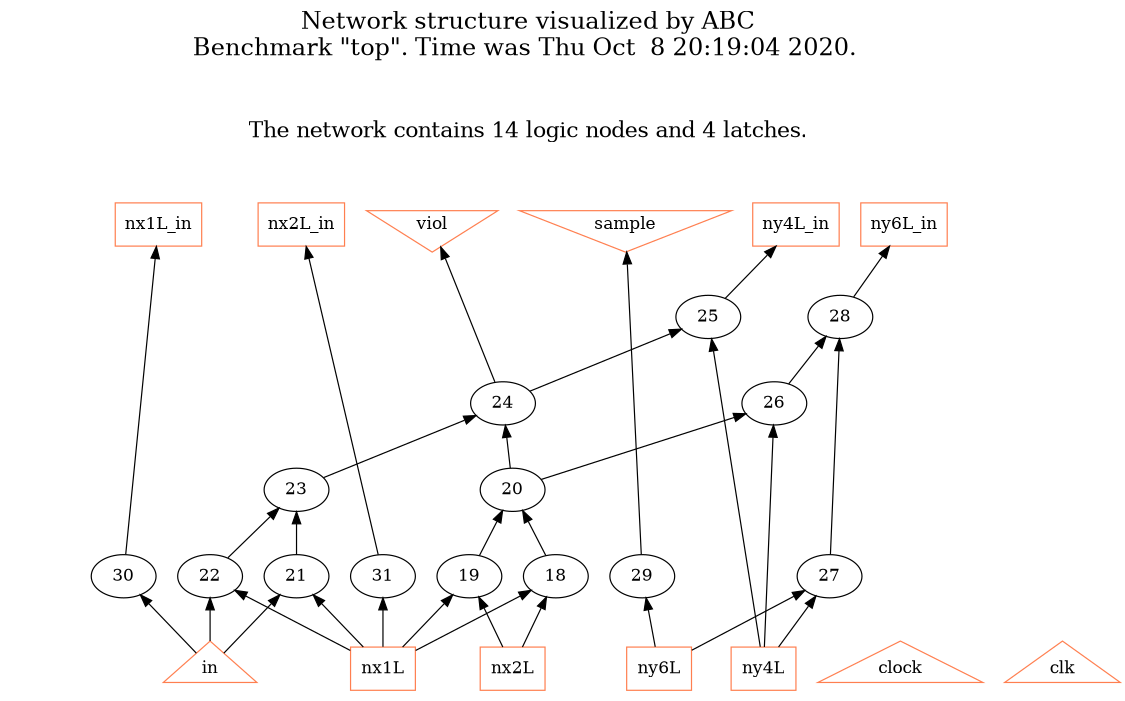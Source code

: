 # Network structure generated by ABC

digraph network {
size = "7.5,10";
center = true;
edge [dir = back];

{
  node [shape = plaintext];
  edge [style = invis];
  LevelTitle1 [label=""];
  LevelTitle2 [label=""];
  Level5 [label = ""];
  Level4 [label = ""];
  Level3 [label = ""];
  Level2 [label = ""];
  Level1 [label = ""];
  Level0 [label = ""];
  LevelTitle1 ->  LevelTitle2 ->  Level5 ->  Level4 ->  Level3 ->  Level2 ->  Level1 ->  Level0;
}

{
  rank = same;
  LevelTitle1;
  title1 [shape=plaintext,
          fontsize=20,
          fontname = "Times-Roman",
          label="Network structure visualized by ABC\nBenchmark \"top\". Time was Thu Oct  8 20:19:04 2020. "
         ];
}

{
  rank = same;
  LevelTitle2;
  title2 [shape=plaintext,
          fontsize=18,
          fontname = "Times-Roman",
          label="The network contains 14 logic nodes and 4 latches.\n"
         ];
}

{
  rank = same;
  Level5;
  Node4 [label = "viol", shape = invtriangle, color = coral, fillcolor = coral];
  Node5 [label = "sample", shape = invtriangle, color = coral, fillcolor = coral];
  Node7 [label = "ny4L_in", shape = box, color = coral, fillcolor = coral];
  Node10 [label = "ny6L_in", shape = box, color = coral, fillcolor = coral];
  Node13 [label = "nx1L_in", shape = box, color = coral, fillcolor = coral];
  Node16 [label = "nx2L_in", shape = box, color = coral, fillcolor = coral];
}

{
  rank = same;
  Level4;
  Node25 [label = "25\n", shape = ellipse];
  Node28 [label = "28\n", shape = ellipse];
}

{
  rank = same;
  Level3;
  Node24 [label = "24\n", shape = ellipse];
  Node26 [label = "26\n", shape = ellipse];
}

{
  rank = same;
  Level2;
  Node20 [label = "20\n", shape = ellipse];
  Node23 [label = "23\n", shape = ellipse];
}

{
  rank = same;
  Level1;
  Node18 [label = "18\n", shape = ellipse];
  Node19 [label = "19\n", shape = ellipse];
  Node21 [label = "21\n", shape = ellipse];
  Node22 [label = "22\n", shape = ellipse];
  Node27 [label = "27\n", shape = ellipse];
  Node29 [label = "29\n", shape = ellipse];
  Node30 [label = "30\n", shape = ellipse];
  Node31 [label = "31\n", shape = ellipse];
}

{
  rank = same;
  Level0;
  Node1 [label = "clock", shape = triangle, color = coral, fillcolor = coral];
  Node2 [label = "in", shape = triangle, color = coral, fillcolor = coral];
  Node3 [label = "clk", shape = triangle, color = coral, fillcolor = coral];
  Node8 [label = "ny4L", shape = box, color = coral, fillcolor = coral];
  Node11 [label = "ny6L", shape = box, color = coral, fillcolor = coral];
  Node14 [label = "nx1L", shape = box, color = coral, fillcolor = coral];
  Node17 [label = "nx2L", shape = box, color = coral, fillcolor = coral];
}

title1 -> title2 [style = invis];
title2 -> Node4 [style = invis];
title2 -> Node5 [style = invis];
title2 -> Node7 [style = invis];
title2 -> Node10 [style = invis];
title2 -> Node13 [style = invis];
title2 -> Node16 [style = invis];
Node4 -> Node5 [style = invis];
Node4 -> Node24 [style = solid];
Node5 -> Node29 [style = solid];
Node7 -> Node25 [style = solid];
Node10 -> Node28 [style = solid];
Node13 -> Node30 [style = solid];
Node16 -> Node31 [style = solid];
Node18 -> Node14 [style = solid];
Node18 -> Node17 [style = solid];
Node19 -> Node14 [style = solid];
Node19 -> Node17 [style = solid];
Node20 -> Node18 [style = solid];
Node20 -> Node19 [style = solid];
Node21 -> Node2 [style = solid];
Node21 -> Node14 [style = solid];
Node22 -> Node2 [style = solid];
Node22 -> Node14 [style = solid];
Node23 -> Node21 [style = solid];
Node23 -> Node22 [style = solid];
Node24 -> Node20 [style = solid];
Node24 -> Node23 [style = solid];
Node25 -> Node8 [style = solid];
Node25 -> Node24 [style = solid];
Node26 -> Node8 [style = solid];
Node26 -> Node20 [style = solid];
Node27 -> Node8 [style = solid];
Node27 -> Node11 [style = solid];
Node28 -> Node26 [style = solid];
Node28 -> Node27 [style = solid];
Node29 -> Node11 [style = solid];
Node30 -> Node2 [style = solid];
Node31 -> Node14 [style = solid];
}

